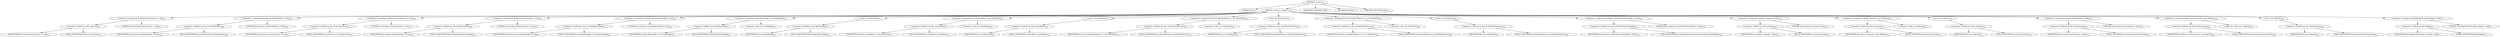 digraph "&lt;init&gt;" {  
"271" [label = <(METHOD,&lt;init&gt;)<SUB>378</SUB>> ]
"272" [label = <(PARAM,this)<SUB>378</SUB>> ]
"273" [label = <(BLOCK,&lt;empty&gt;,&lt;empty&gt;)<SUB>378</SUB>> ]
"274" [label = <(&lt;operator&gt;.assignment,FileSelector[] selectors = null)<SUB>201</SUB>> ]
"275" [label = <(&lt;operator&gt;.fieldAccess,this.selectors)<SUB>201</SUB>> ]
"276" [label = <(IDENTIFIER,this,FileSelector[] selectors = null)<SUB>201</SUB>> ]
"277" [label = <(FIELD_IDENTIFIER,selectors,selectors)<SUB>201</SUB>> ]
"278" [label = <(LITERAL,null,FileSelector[] selectors = null)<SUB>201</SUB>> ]
"279" [label = <(&lt;operator&gt;.assignment,boolean haveSlowResults = false)<SUB>246</SUB>> ]
"280" [label = <(&lt;operator&gt;.fieldAccess,this.haveSlowResults)<SUB>246</SUB>> ]
"281" [label = <(IDENTIFIER,this,boolean haveSlowResults = false)<SUB>246</SUB>> ]
"282" [label = <(FIELD_IDENTIFIER,haveSlowResults,haveSlowResults)<SUB>246</SUB>> ]
"283" [label = <(LITERAL,false,boolean haveSlowResults = false)<SUB>246</SUB>> ]
"284" [label = <(&lt;operator&gt;.assignment,boolean isCaseSensitive = true)<SUB>252</SUB>> ]
"285" [label = <(&lt;operator&gt;.fieldAccess,this.isCaseSensitive)<SUB>252</SUB>> ]
"286" [label = <(IDENTIFIER,this,boolean isCaseSensitive = true)<SUB>252</SUB>> ]
"287" [label = <(FIELD_IDENTIFIER,isCaseSensitive,isCaseSensitive)<SUB>252</SUB>> ]
"288" [label = <(LITERAL,true,boolean isCaseSensitive = true)<SUB>252</SUB>> ]
"289" [label = <(&lt;operator&gt;.assignment,boolean followSymlinks = true)<SUB>259</SUB>> ]
"290" [label = <(&lt;operator&gt;.fieldAccess,this.followSymlinks)<SUB>259</SUB>> ]
"291" [label = <(IDENTIFIER,this,boolean followSymlinks = true)<SUB>259</SUB>> ]
"292" [label = <(FIELD_IDENTIFIER,followSymlinks,followSymlinks)<SUB>259</SUB>> ]
"293" [label = <(LITERAL,true,boolean followSymlinks = true)<SUB>259</SUB>> ]
"294" [label = <(&lt;operator&gt;.assignment,boolean everythingIncluded = true)<SUB>262</SUB>> ]
"295" [label = <(&lt;operator&gt;.fieldAccess,this.everythingIncluded)<SUB>262</SUB>> ]
"296" [label = <(IDENTIFIER,this,boolean everythingIncluded = true)<SUB>262</SUB>> ]
"297" [label = <(FIELD_IDENTIFIER,everythingIncluded,everythingIncluded)<SUB>262</SUB>> ]
"298" [label = <(LITERAL,true,boolean everythingIncluded = true)<SUB>262</SUB>> ]
"299" [label = <(&lt;operator&gt;.assignment,Map fileListMap = new HashMap())<SUB>271</SUB>> ]
"300" [label = <(&lt;operator&gt;.fieldAccess,this.fileListMap)<SUB>271</SUB>> ]
"301" [label = <(IDENTIFIER,this,Map fileListMap = new HashMap())<SUB>271</SUB>> ]
"302" [label = <(FIELD_IDENTIFIER,fileListMap,fileListMap)<SUB>271</SUB>> ]
"303" [label = <(&lt;operator&gt;.alloc,new HashMap())<SUB>271</SUB>> ]
"304" [label = <(&lt;init&gt;,new HashMap())<SUB>271</SUB>> ]
"305" [label = <(&lt;operator&gt;.fieldAccess,this.fileListMap)<SUB>271</SUB>> ]
"306" [label = <(IDENTIFIER,this,new HashMap())<SUB>271</SUB>> ]
"307" [label = <(FIELD_IDENTIFIER,fileListMap,fileListMap)<SUB>271</SUB>> ]
"308" [label = <(&lt;operator&gt;.assignment,Set scannedDirs = new HashSet())<SUB>278</SUB>> ]
"309" [label = <(&lt;operator&gt;.fieldAccess,this.scannedDirs)<SUB>278</SUB>> ]
"310" [label = <(IDENTIFIER,this,Set scannedDirs = new HashSet())<SUB>278</SUB>> ]
"311" [label = <(FIELD_IDENTIFIER,scannedDirs,scannedDirs)<SUB>278</SUB>> ]
"312" [label = <(&lt;operator&gt;.alloc,new HashSet())<SUB>278</SUB>> ]
"313" [label = <(&lt;init&gt;,new HashSet())<SUB>278</SUB>> ]
"314" [label = <(&lt;operator&gt;.fieldAccess,this.scannedDirs)<SUB>278</SUB>> ]
"315" [label = <(IDENTIFIER,this,new HashSet())<SUB>278</SUB>> ]
"316" [label = <(FIELD_IDENTIFIER,scannedDirs,scannedDirs)<SUB>278</SUB>> ]
"317" [label = <(&lt;operator&gt;.assignment,Set includeNonPatterns = new HashSet())<SUB>293</SUB>> ]
"318" [label = <(&lt;operator&gt;.fieldAccess,this.includeNonPatterns)<SUB>293</SUB>> ]
"319" [label = <(IDENTIFIER,this,Set includeNonPatterns = new HashSet())<SUB>293</SUB>> ]
"320" [label = <(FIELD_IDENTIFIER,includeNonPatterns,includeNonPatterns)<SUB>293</SUB>> ]
"321" [label = <(&lt;operator&gt;.alloc,new HashSet())<SUB>293</SUB>> ]
"322" [label = <(&lt;init&gt;,new HashSet())<SUB>293</SUB>> ]
"323" [label = <(&lt;operator&gt;.fieldAccess,this.includeNonPatterns)<SUB>293</SUB>> ]
"324" [label = <(IDENTIFIER,this,new HashSet())<SUB>293</SUB>> ]
"325" [label = <(FIELD_IDENTIFIER,includeNonPatterns,includeNonPatterns)<SUB>293</SUB>> ]
"326" [label = <(&lt;operator&gt;.assignment,Set excludeNonPatterns = new HashSet())<SUB>308</SUB>> ]
"327" [label = <(&lt;operator&gt;.fieldAccess,this.excludeNonPatterns)<SUB>308</SUB>> ]
"328" [label = <(IDENTIFIER,this,Set excludeNonPatterns = new HashSet())<SUB>308</SUB>> ]
"329" [label = <(FIELD_IDENTIFIER,excludeNonPatterns,excludeNonPatterns)<SUB>308</SUB>> ]
"330" [label = <(&lt;operator&gt;.alloc,new HashSet())<SUB>308</SUB>> ]
"331" [label = <(&lt;init&gt;,new HashSet())<SUB>308</SUB>> ]
"332" [label = <(&lt;operator&gt;.fieldAccess,this.excludeNonPatterns)<SUB>308</SUB>> ]
"333" [label = <(IDENTIFIER,this,new HashSet())<SUB>308</SUB>> ]
"334" [label = <(FIELD_IDENTIFIER,excludeNonPatterns,excludeNonPatterns)<SUB>308</SUB>> ]
"335" [label = <(&lt;operator&gt;.assignment,boolean areNonPatternSetsReady = false)<SUB>338</SUB>> ]
"336" [label = <(&lt;operator&gt;.fieldAccess,this.areNonPatternSetsReady)<SUB>338</SUB>> ]
"337" [label = <(IDENTIFIER,this,boolean areNonPatternSetsReady = false)<SUB>338</SUB>> ]
"338" [label = <(FIELD_IDENTIFIER,areNonPatternSetsReady,areNonPatternSetsReady)<SUB>338</SUB>> ]
"339" [label = <(LITERAL,false,boolean areNonPatternSetsReady = false)<SUB>338</SUB>> ]
"340" [label = <(&lt;operator&gt;.assignment,boolean scanning = false)<SUB>345</SUB>> ]
"341" [label = <(&lt;operator&gt;.fieldAccess,this.scanning)<SUB>345</SUB>> ]
"342" [label = <(IDENTIFIER,this,boolean scanning = false)<SUB>345</SUB>> ]
"343" [label = <(FIELD_IDENTIFIER,scanning,scanning)<SUB>345</SUB>> ]
"344" [label = <(LITERAL,false,boolean scanning = false)<SUB>345</SUB>> ]
"345" [label = <(&lt;operator&gt;.assignment,Object scanLock = new Object())<SUB>352</SUB>> ]
"346" [label = <(&lt;operator&gt;.fieldAccess,this.scanLock)<SUB>352</SUB>> ]
"347" [label = <(IDENTIFIER,this,Object scanLock = new Object())<SUB>352</SUB>> ]
"348" [label = <(FIELD_IDENTIFIER,scanLock,scanLock)<SUB>352</SUB>> ]
"349" [label = <(&lt;operator&gt;.alloc,new Object())<SUB>352</SUB>> ]
"350" [label = <(&lt;init&gt;,new Object())<SUB>352</SUB>> ]
"351" [label = <(&lt;operator&gt;.fieldAccess,this.scanLock)<SUB>352</SUB>> ]
"352" [label = <(IDENTIFIER,this,new Object())<SUB>352</SUB>> ]
"353" [label = <(FIELD_IDENTIFIER,scanLock,scanLock)<SUB>352</SUB>> ]
"354" [label = <(&lt;operator&gt;.assignment,boolean slowScanning = false)<SUB>359</SUB>> ]
"355" [label = <(&lt;operator&gt;.fieldAccess,this.slowScanning)<SUB>359</SUB>> ]
"356" [label = <(IDENTIFIER,this,boolean slowScanning = false)<SUB>359</SUB>> ]
"357" [label = <(FIELD_IDENTIFIER,slowScanning,slowScanning)<SUB>359</SUB>> ]
"358" [label = <(LITERAL,false,boolean slowScanning = false)<SUB>359</SUB>> ]
"359" [label = <(&lt;operator&gt;.assignment,Object slowScanLock = new Object())<SUB>366</SUB>> ]
"360" [label = <(&lt;operator&gt;.fieldAccess,this.slowScanLock)<SUB>366</SUB>> ]
"361" [label = <(IDENTIFIER,this,Object slowScanLock = new Object())<SUB>366</SUB>> ]
"362" [label = <(FIELD_IDENTIFIER,slowScanLock,slowScanLock)<SUB>366</SUB>> ]
"363" [label = <(&lt;operator&gt;.alloc,new Object())<SUB>366</SUB>> ]
"364" [label = <(&lt;init&gt;,new Object())<SUB>366</SUB>> ]
"365" [label = <(&lt;operator&gt;.fieldAccess,this.slowScanLock)<SUB>366</SUB>> ]
"366" [label = <(IDENTIFIER,this,new Object())<SUB>366</SUB>> ]
"367" [label = <(FIELD_IDENTIFIER,slowScanLock,slowScanLock)<SUB>366</SUB>> ]
"368" [label = <(&lt;operator&gt;.assignment,IllegalStateException illegal = null)<SUB>373</SUB>> ]
"369" [label = <(&lt;operator&gt;.fieldAccess,this.illegal)<SUB>373</SUB>> ]
"370" [label = <(IDENTIFIER,this,IllegalStateException illegal = null)<SUB>373</SUB>> ]
"371" [label = <(FIELD_IDENTIFIER,illegal,illegal)<SUB>373</SUB>> ]
"372" [label = <(LITERAL,null,IllegalStateException illegal = null)<SUB>373</SUB>> ]
"373" [label = <(MODIFIER,CONSTRUCTOR)> ]
"374" [label = <(MODIFIER,PUBLIC)> ]
"375" [label = <(METHOD_RETURN,void)<SUB>379</SUB>> ]
  "271" -> "272" 
  "271" -> "273" 
  "271" -> "373" 
  "271" -> "374" 
  "271" -> "375" 
  "273" -> "274" 
  "273" -> "279" 
  "273" -> "284" 
  "273" -> "289" 
  "273" -> "294" 
  "273" -> "299" 
  "273" -> "304" 
  "273" -> "308" 
  "273" -> "313" 
  "273" -> "317" 
  "273" -> "322" 
  "273" -> "326" 
  "273" -> "331" 
  "273" -> "335" 
  "273" -> "340" 
  "273" -> "345" 
  "273" -> "350" 
  "273" -> "354" 
  "273" -> "359" 
  "273" -> "364" 
  "273" -> "368" 
  "274" -> "275" 
  "274" -> "278" 
  "275" -> "276" 
  "275" -> "277" 
  "279" -> "280" 
  "279" -> "283" 
  "280" -> "281" 
  "280" -> "282" 
  "284" -> "285" 
  "284" -> "288" 
  "285" -> "286" 
  "285" -> "287" 
  "289" -> "290" 
  "289" -> "293" 
  "290" -> "291" 
  "290" -> "292" 
  "294" -> "295" 
  "294" -> "298" 
  "295" -> "296" 
  "295" -> "297" 
  "299" -> "300" 
  "299" -> "303" 
  "300" -> "301" 
  "300" -> "302" 
  "304" -> "305" 
  "305" -> "306" 
  "305" -> "307" 
  "308" -> "309" 
  "308" -> "312" 
  "309" -> "310" 
  "309" -> "311" 
  "313" -> "314" 
  "314" -> "315" 
  "314" -> "316" 
  "317" -> "318" 
  "317" -> "321" 
  "318" -> "319" 
  "318" -> "320" 
  "322" -> "323" 
  "323" -> "324" 
  "323" -> "325" 
  "326" -> "327" 
  "326" -> "330" 
  "327" -> "328" 
  "327" -> "329" 
  "331" -> "332" 
  "332" -> "333" 
  "332" -> "334" 
  "335" -> "336" 
  "335" -> "339" 
  "336" -> "337" 
  "336" -> "338" 
  "340" -> "341" 
  "340" -> "344" 
  "341" -> "342" 
  "341" -> "343" 
  "345" -> "346" 
  "345" -> "349" 
  "346" -> "347" 
  "346" -> "348" 
  "350" -> "351" 
  "351" -> "352" 
  "351" -> "353" 
  "354" -> "355" 
  "354" -> "358" 
  "355" -> "356" 
  "355" -> "357" 
  "359" -> "360" 
  "359" -> "363" 
  "360" -> "361" 
  "360" -> "362" 
  "364" -> "365" 
  "365" -> "366" 
  "365" -> "367" 
  "368" -> "369" 
  "368" -> "372" 
  "369" -> "370" 
  "369" -> "371" 
}
